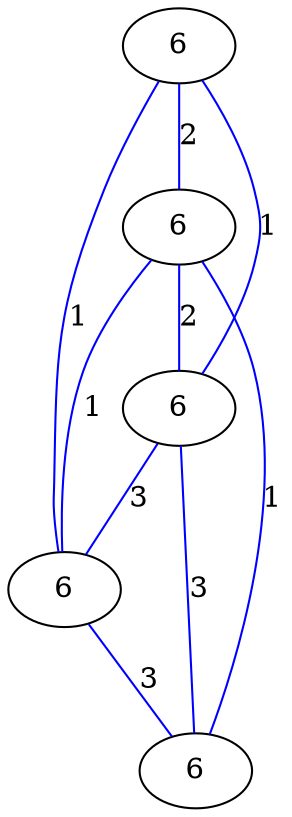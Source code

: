 graph G {
	0 [label="6"];
	1 [label="6"];
	2 [label="6"];
	3 [label="6"];
	4 [label="6"];
	0 -- 1 [label="2", color=blue];
	0 -- 2 [label="1", color=blue];
	0 -- 3 [label="1", color=blue];
	1 -- 2 [label="2", color=blue];
	1 -- 3 [label="1", color=blue];
	1 -- 4 [label="1", color=blue];
	2 -- 3 [label="3", color=blue];
	2 -- 4 [label="3", color=blue];
	3 -- 4 [label="3", color=blue];
}